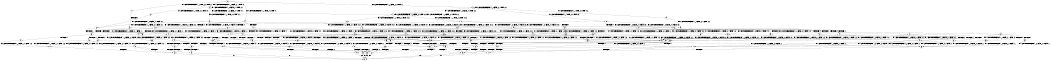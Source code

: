 digraph BCG {
size = "7, 10.5";
center = TRUE;
node [shape = circle];
0 [peripheries = 2];
0 -> 1 [label = "EX !0 !ATOMIC_EXCH_BRANCH (1, +1, TRUE, +0, 2, TRUE) !:0:"];
0 -> 2 [label = "EX !1 !ATOMIC_EXCH_BRANCH (1, +0, FALSE, +0, 1, TRUE) !:0:"];
0 -> 3 [label = "EX !2 !ATOMIC_EXCH_BRANCH (1, +0, FALSE, +0, 1, TRUE) !:0:"];
0 -> 4 [label = "EX !0 !ATOMIC_EXCH_BRANCH (1, +1, TRUE, +0, 2, TRUE) !:0:"];
1 -> 5 [label = "TERMINATE !0"];
2 -> 6 [label = "EX !0 !ATOMIC_EXCH_BRANCH (1, +1, TRUE, +0, 2, TRUE) !:0:1:"];
2 -> 7 [label = "EX !2 !ATOMIC_EXCH_BRANCH (1, +0, FALSE, +0, 1, TRUE) !:0:1:"];
2 -> 8 [label = "EX !0 !ATOMIC_EXCH_BRANCH (1, +1, TRUE, +0, 2, TRUE) !:0:1:"];
2 -> 2 [label = "EX !1 !ATOMIC_EXCH_BRANCH (1, +0, FALSE, +0, 1, TRUE) !:0:1:"];
3 -> 9 [label = "EX !0 !ATOMIC_EXCH_BRANCH (1, +1, TRUE, +0, 2, TRUE) !:0:2:"];
3 -> 7 [label = "EX !1 !ATOMIC_EXCH_BRANCH (1, +0, FALSE, +0, 1, TRUE) !:0:2:"];
3 -> 10 [label = "EX !0 !ATOMIC_EXCH_BRANCH (1, +1, TRUE, +0, 2, TRUE) !:0:2:"];
3 -> 3 [label = "EX !2 !ATOMIC_EXCH_BRANCH (1, +0, FALSE, +0, 1, TRUE) !:0:2:"];
4 -> 5 [label = "TERMINATE !0"];
4 -> 11 [label = "TERMINATE !0"];
4 -> 12 [label = "EX !1 !ATOMIC_EXCH_BRANCH (1, +0, FALSE, +0, 1, FALSE) !:0:"];
4 -> 13 [label = "EX !2 !ATOMIC_EXCH_BRANCH (1, +0, FALSE, +0, 1, FALSE) !:0:"];
5 -> 14 [label = "EX !1 !ATOMIC_EXCH_BRANCH (1, +0, FALSE, +0, 1, FALSE) !:1:"];
6 -> 15 [label = "EX !1 !ATOMIC_EXCH_BRANCH (1, +0, FALSE, +0, 1, FALSE) !:0:1:"];
7 -> 16 [label = "EX !0 !ATOMIC_EXCH_BRANCH (1, +1, TRUE, +0, 2, TRUE) !:0:1:2:"];
7 -> 17 [label = "EX !0 !ATOMIC_EXCH_BRANCH (1, +1, TRUE, +0, 2, TRUE) !:0:1:2:"];
7 -> 7 [label = "EX !2 !ATOMIC_EXCH_BRANCH (1, +0, FALSE, +0, 1, TRUE) !:0:1:2:"];
7 -> 7 [label = "EX !1 !ATOMIC_EXCH_BRANCH (1, +0, FALSE, +0, 1, TRUE) !:0:1:2:"];
8 -> 15 [label = "EX !1 !ATOMIC_EXCH_BRANCH (1, +0, FALSE, +0, 1, FALSE) !:0:1:"];
8 -> 18 [label = "TERMINATE !0"];
8 -> 19 [label = "EX !2 !ATOMIC_EXCH_BRANCH (1, +0, FALSE, +0, 1, FALSE) !:0:1:"];
8 -> 12 [label = "EX !1 !ATOMIC_EXCH_BRANCH (1, +0, FALSE, +0, 1, FALSE) !:0:1:"];
9 -> 20 [label = "EX !2 !ATOMIC_EXCH_BRANCH (1, +0, FALSE, +0, 1, FALSE) !:0:2:"];
10 -> 20 [label = "EX !2 !ATOMIC_EXCH_BRANCH (1, +0, FALSE, +0, 1, FALSE) !:0:2:"];
10 -> 21 [label = "TERMINATE !0"];
10 -> 22 [label = "EX !1 !ATOMIC_EXCH_BRANCH (1, +0, FALSE, +0, 1, FALSE) !:0:2:"];
10 -> 13 [label = "EX !2 !ATOMIC_EXCH_BRANCH (1, +0, FALSE, +0, 1, FALSE) !:0:2:"];
11 -> 14 [label = "EX !1 !ATOMIC_EXCH_BRANCH (1, +0, FALSE, +0, 1, FALSE) !:1:"];
11 -> 23 [label = "EX !2 !ATOMIC_EXCH_BRANCH (1, +0, FALSE, +0, 1, FALSE) !:1:"];
11 -> 24 [label = "EX !1 !ATOMIC_EXCH_BRANCH (1, +0, FALSE, +0, 1, FALSE) !:1:"];
12 -> 25 [label = "TERMINATE !0"];
12 -> 26 [label = "TERMINATE !1"];
12 -> 27 [label = "TERMINATE !0"];
12 -> 28 [label = "EX !2 !ATOMIC_EXCH_BRANCH (1, +0, FALSE, +0, 1, FALSE) !:0:1:"];
13 -> 29 [label = "TERMINATE !0"];
13 -> 30 [label = "TERMINATE !2"];
13 -> 31 [label = "TERMINATE !0"];
13 -> 28 [label = "EX !1 !ATOMIC_EXCH_BRANCH (1, +0, FALSE, +0, 1, FALSE) !:0:2:"];
14 -> 32 [label = "TERMINATE !1"];
15 -> 25 [label = "TERMINATE !0"];
16 -> 33 [label = "EX !1 !ATOMIC_EXCH_BRANCH (1, +0, FALSE, +0, 1, FALSE) !:0:1:2:"];
17 -> 33 [label = "EX !1 !ATOMIC_EXCH_BRANCH (1, +0, FALSE, +0, 1, FALSE) !:0:1:2:"];
17 -> 34 [label = "TERMINATE !0"];
17 -> 19 [label = "EX !2 !ATOMIC_EXCH_BRANCH (1, +0, FALSE, +0, 1, FALSE) !:0:1:2:"];
17 -> 22 [label = "EX !1 !ATOMIC_EXCH_BRANCH (1, +0, FALSE, +0, 1, FALSE) !:0:1:2:"];
18 -> 14 [label = "EX !1 !ATOMIC_EXCH_BRANCH (1, +0, FALSE, +0, 1, FALSE) !:1:"];
18 -> 35 [label = "EX !2 !ATOMIC_EXCH_BRANCH (1, +0, FALSE, +0, 1, FALSE) !:1:"];
18 -> 24 [label = "EX !1 !ATOMIC_EXCH_BRANCH (1, +0, FALSE, +0, 1, FALSE) !:1:"];
19 -> 36 [label = "EX !1 !ATOMIC_EXCH_BRANCH (1, +0, FALSE, +0, 1, FALSE) !:0:1:2:"];
19 -> 37 [label = "TERMINATE !2"];
19 -> 38 [label = "TERMINATE !0"];
19 -> 28 [label = "EX !1 !ATOMIC_EXCH_BRANCH (1, +0, FALSE, +0, 1, FALSE) !:0:1:2:"];
20 -> 29 [label = "TERMINATE !0"];
21 -> 39 [label = "EX !2 !ATOMIC_EXCH_BRANCH (1, +0, FALSE, +0, 1, FALSE) !:1:2:"];
21 -> 40 [label = "EX !1 !ATOMIC_EXCH_BRANCH (1, +0, FALSE, +0, 1, FALSE) !:1:2:"];
21 -> 23 [label = "EX !2 !ATOMIC_EXCH_BRANCH (1, +0, FALSE, +0, 1, FALSE) !:1:2:"];
22 -> 36 [label = "EX !2 !ATOMIC_EXCH_BRANCH (1, +0, FALSE, +0, 1, FALSE) !:0:1:2:"];
22 -> 41 [label = "TERMINATE !1"];
22 -> 42 [label = "TERMINATE !0"];
22 -> 28 [label = "EX !2 !ATOMIC_EXCH_BRANCH (1, +0, FALSE, +0, 1, FALSE) !:0:1:2:"];
23 -> 43 [label = "EX !1 !ATOMIC_EXCH_BRANCH (1, +0, FALSE, +0, 1, FALSE) !:1:2:"];
23 -> 44 [label = "TERMINATE !2"];
23 -> 45 [label = "EX !1 !ATOMIC_EXCH_BRANCH (1, +0, FALSE, +0, 1, FALSE) !:1:2:"];
24 -> 32 [label = "TERMINATE !1"];
24 -> 46 [label = "TERMINATE !1"];
24 -> 45 [label = "EX !2 !ATOMIC_EXCH_BRANCH (1, +0, FALSE, +0, 1, FALSE) !:1:"];
25 -> 32 [label = "TERMINATE !1"];
26 -> 47 [label = "TERMINATE !0"];
26 -> 48 [label = "TERMINATE !0"];
26 -> 49 [label = "EX !2 !ATOMIC_EXCH_BRANCH (1, +0, FALSE, +0, 1, FALSE) !:0:"];
27 -> 32 [label = "TERMINATE !1"];
27 -> 46 [label = "TERMINATE !1"];
27 -> 45 [label = "EX !2 !ATOMIC_EXCH_BRANCH (1, +0, FALSE, +0, 1, FALSE) !:1:"];
28 -> 50 [label = "TERMINATE !0"];
28 -> 51 [label = "TERMINATE !1"];
28 -> 52 [label = "TERMINATE !2"];
28 -> 53 [label = "TERMINATE !0"];
29 -> 43 [label = "EX !1 !ATOMIC_EXCH_BRANCH (1, +0, FALSE, +0, 1, FALSE) !:1:2:"];
30 -> 54 [label = "TERMINATE !0"];
30 -> 55 [label = "TERMINATE !0"];
30 -> 56 [label = "EX !1 !ATOMIC_EXCH_BRANCH (1, +0, FALSE, +0, 1, FALSE) !:0:"];
31 -> 43 [label = "EX !1 !ATOMIC_EXCH_BRANCH (1, +0, FALSE, +0, 1, FALSE) !:1:2:"];
31 -> 44 [label = "TERMINATE !2"];
31 -> 45 [label = "EX !1 !ATOMIC_EXCH_BRANCH (1, +0, FALSE, +0, 1, FALSE) !:1:2:"];
32 -> 57 [label = "EX !2 !ATOMIC_EXCH_BRANCH (1, +0, FALSE, +0, 1, FALSE) !:2:"];
33 -> 36 [label = "EX !2 !ATOMIC_EXCH_BRANCH (1, +0, FALSE, +0, 1, FALSE) !:0:1:2:"];
34 -> 58 [label = "EX !1 !ATOMIC_EXCH_BRANCH (1, +0, FALSE, +0, 1, FALSE) !:1:2:"];
34 -> 35 [label = "EX !2 !ATOMIC_EXCH_BRANCH (1, +0, FALSE, +0, 1, FALSE) !:1:2:"];
34 -> 40 [label = "EX !1 !ATOMIC_EXCH_BRANCH (1, +0, FALSE, +0, 1, FALSE) !:1:2:"];
35 -> 43 [label = "EX !1 !ATOMIC_EXCH_BRANCH (1, +0, FALSE, +0, 1, FALSE) !:1:2:"];
35 -> 59 [label = "TERMINATE !2"];
35 -> 45 [label = "EX !1 !ATOMIC_EXCH_BRANCH (1, +0, FALSE, +0, 1, FALSE) !:1:2:"];
36 -> 50 [label = "TERMINATE !0"];
37 -> 60 [label = "EX !1 !ATOMIC_EXCH_BRANCH (1, +0, FALSE, +0, 1, FALSE) !:0:1:"];
37 -> 61 [label = "TERMINATE !0"];
37 -> 56 [label = "EX !1 !ATOMIC_EXCH_BRANCH (1, +0, FALSE, +0, 1, FALSE) !:0:1:"];
38 -> 43 [label = "EX !1 !ATOMIC_EXCH_BRANCH (1, +0, FALSE, +0, 1, FALSE) !:1:2:"];
38 -> 59 [label = "TERMINATE !2"];
38 -> 45 [label = "EX !1 !ATOMIC_EXCH_BRANCH (1, +0, FALSE, +0, 1, FALSE) !:1:2:"];
39 -> 43 [label = "EX !1 !ATOMIC_EXCH_BRANCH (1, +0, FALSE, +0, 1, FALSE) !:1:2:"];
40 -> 43 [label = "EX !2 !ATOMIC_EXCH_BRANCH (1, +0, FALSE, +0, 1, FALSE) !:1:2:"];
40 -> 62 [label = "TERMINATE !1"];
40 -> 45 [label = "EX !2 !ATOMIC_EXCH_BRANCH (1, +0, FALSE, +0, 1, FALSE) !:1:2:"];
41 -> 63 [label = "EX !2 !ATOMIC_EXCH_BRANCH (1, +0, FALSE, +0, 1, FALSE) !:0:2:"];
41 -> 64 [label = "TERMINATE !0"];
41 -> 49 [label = "EX !2 !ATOMIC_EXCH_BRANCH (1, +0, FALSE, +0, 1, FALSE) !:0:2:"];
42 -> 43 [label = "EX !2 !ATOMIC_EXCH_BRANCH (1, +0, FALSE, +0, 1, FALSE) !:1:2:"];
42 -> 62 [label = "TERMINATE !1"];
42 -> 45 [label = "EX !2 !ATOMIC_EXCH_BRANCH (1, +0, FALSE, +0, 1, FALSE) !:1:2:"];
43 -> 65 [label = "TERMINATE !2"];
44 -> 66 [label = "EX !1 !ATOMIC_EXCH_BRANCH (1, +0, FALSE, +0, 1, FALSE) !:1:"];
44 -> 67 [label = "EX !1 !ATOMIC_EXCH_BRANCH (1, +0, FALSE, +0, 1, FALSE) !:1:"];
45 -> 65 [label = "TERMINATE !2"];
45 -> 68 [label = "TERMINATE !1"];
45 -> 69 [label = "TERMINATE !2"];
46 -> 57 [label = "EX !2 !ATOMIC_EXCH_BRANCH (1, +0, FALSE, +0, 1, FALSE) !:2:"];
46 -> 70 [label = "EX !2 !ATOMIC_EXCH_BRANCH (1, +0, FALSE, +0, 1, FALSE) !:2:"];
47 -> 71 [label = "EX !2 !ATOMIC_EXCH_BRANCH (1, +0, FALSE, +0, 1, FALSE) !:1:2:"];
48 -> 71 [label = "EX !2 !ATOMIC_EXCH_BRANCH (1, +0, FALSE, +0, 1, FALSE) !:1:2:"];
48 -> 72 [label = "EX !2 !ATOMIC_EXCH_BRANCH (1, +0, FALSE, +0, 1, FALSE) !:1:2:"];
49 -> 73 [label = "TERMINATE !0"];
49 -> 74 [label = "TERMINATE !2"];
49 -> 75 [label = "TERMINATE !0"];
50 -> 65 [label = "TERMINATE !2"];
51 -> 73 [label = "TERMINATE !0"];
51 -> 74 [label = "TERMINATE !2"];
51 -> 75 [label = "TERMINATE !0"];
52 -> 76 [label = "TERMINATE !0"];
52 -> 77 [label = "TERMINATE !1"];
52 -> 78 [label = "TERMINATE !0"];
53 -> 65 [label = "TERMINATE !2"];
53 -> 68 [label = "TERMINATE !1"];
53 -> 69 [label = "TERMINATE !2"];
54 -> 66 [label = "EX !1 !ATOMIC_EXCH_BRANCH (1, +0, FALSE, +0, 1, FALSE) !:1:"];
55 -> 66 [label = "EX !1 !ATOMIC_EXCH_BRANCH (1, +0, FALSE, +0, 1, FALSE) !:1:"];
55 -> 67 [label = "EX !1 !ATOMIC_EXCH_BRANCH (1, +0, FALSE, +0, 1, FALSE) !:1:"];
56 -> 76 [label = "TERMINATE !0"];
56 -> 77 [label = "TERMINATE !1"];
56 -> 78 [label = "TERMINATE !0"];
57 -> 79 [label = "TERMINATE !2"];
58 -> 43 [label = "EX !2 !ATOMIC_EXCH_BRANCH (1, +0, FALSE, +0, 1, FALSE) !:1:2:"];
59 -> 66 [label = "EX !1 !ATOMIC_EXCH_BRANCH (1, +0, FALSE, +0, 1, FALSE) !:1:"];
59 -> 67 [label = "EX !1 !ATOMIC_EXCH_BRANCH (1, +0, FALSE, +0, 1, FALSE) !:1:"];
60 -> 76 [label = "TERMINATE !0"];
61 -> 66 [label = "EX !1 !ATOMIC_EXCH_BRANCH (1, +0, FALSE, +0, 1, FALSE) !:1:"];
61 -> 67 [label = "EX !1 !ATOMIC_EXCH_BRANCH (1, +0, FALSE, +0, 1, FALSE) !:1:"];
62 -> 57 [label = "EX !2 !ATOMIC_EXCH_BRANCH (1, +0, FALSE, +0, 1, FALSE) !:2:"];
62 -> 70 [label = "EX !2 !ATOMIC_EXCH_BRANCH (1, +0, FALSE, +0, 1, FALSE) !:2:"];
63 -> 73 [label = "TERMINATE !0"];
64 -> 71 [label = "EX !2 !ATOMIC_EXCH_BRANCH (1, +0, FALSE, +0, 1, FALSE) !:1:2:"];
64 -> 72 [label = "EX !2 !ATOMIC_EXCH_BRANCH (1, +0, FALSE, +0, 1, FALSE) !:1:2:"];
65 -> 80 [label = "TERMINATE !1"];
66 -> 80 [label = "TERMINATE !1"];
67 -> 80 [label = "TERMINATE !1"];
67 -> 81 [label = "TERMINATE !1"];
68 -> 79 [label = "TERMINATE !2"];
68 -> 82 [label = "TERMINATE !2"];
69 -> 80 [label = "TERMINATE !1"];
69 -> 81 [label = "TERMINATE !1"];
70 -> 79 [label = "TERMINATE !2"];
70 -> 82 [label = "TERMINATE !2"];
71 -> 83 [label = "TERMINATE !2"];
72 -> 83 [label = "TERMINATE !2"];
72 -> 84 [label = "TERMINATE !2"];
73 -> 83 [label = "TERMINATE !2"];
74 -> 85 [label = "TERMINATE !0"];
74 -> 86 [label = "TERMINATE !0"];
75 -> 83 [label = "TERMINATE !2"];
75 -> 84 [label = "TERMINATE !2"];
76 -> 80 [label = "TERMINATE !1"];
77 -> 85 [label = "TERMINATE !0"];
77 -> 86 [label = "TERMINATE !0"];
78 -> 80 [label = "TERMINATE !1"];
78 -> 81 [label = "TERMINATE !1"];
79 -> 87 [label = "exit"];
80 -> 87 [label = "exit"];
81 -> 87 [label = "exit"];
82 -> 87 [label = "exit"];
83 -> 87 [label = "exit"];
84 -> 87 [label = "exit"];
85 -> 87 [label = "exit"];
86 -> 87 [label = "exit"];
}
